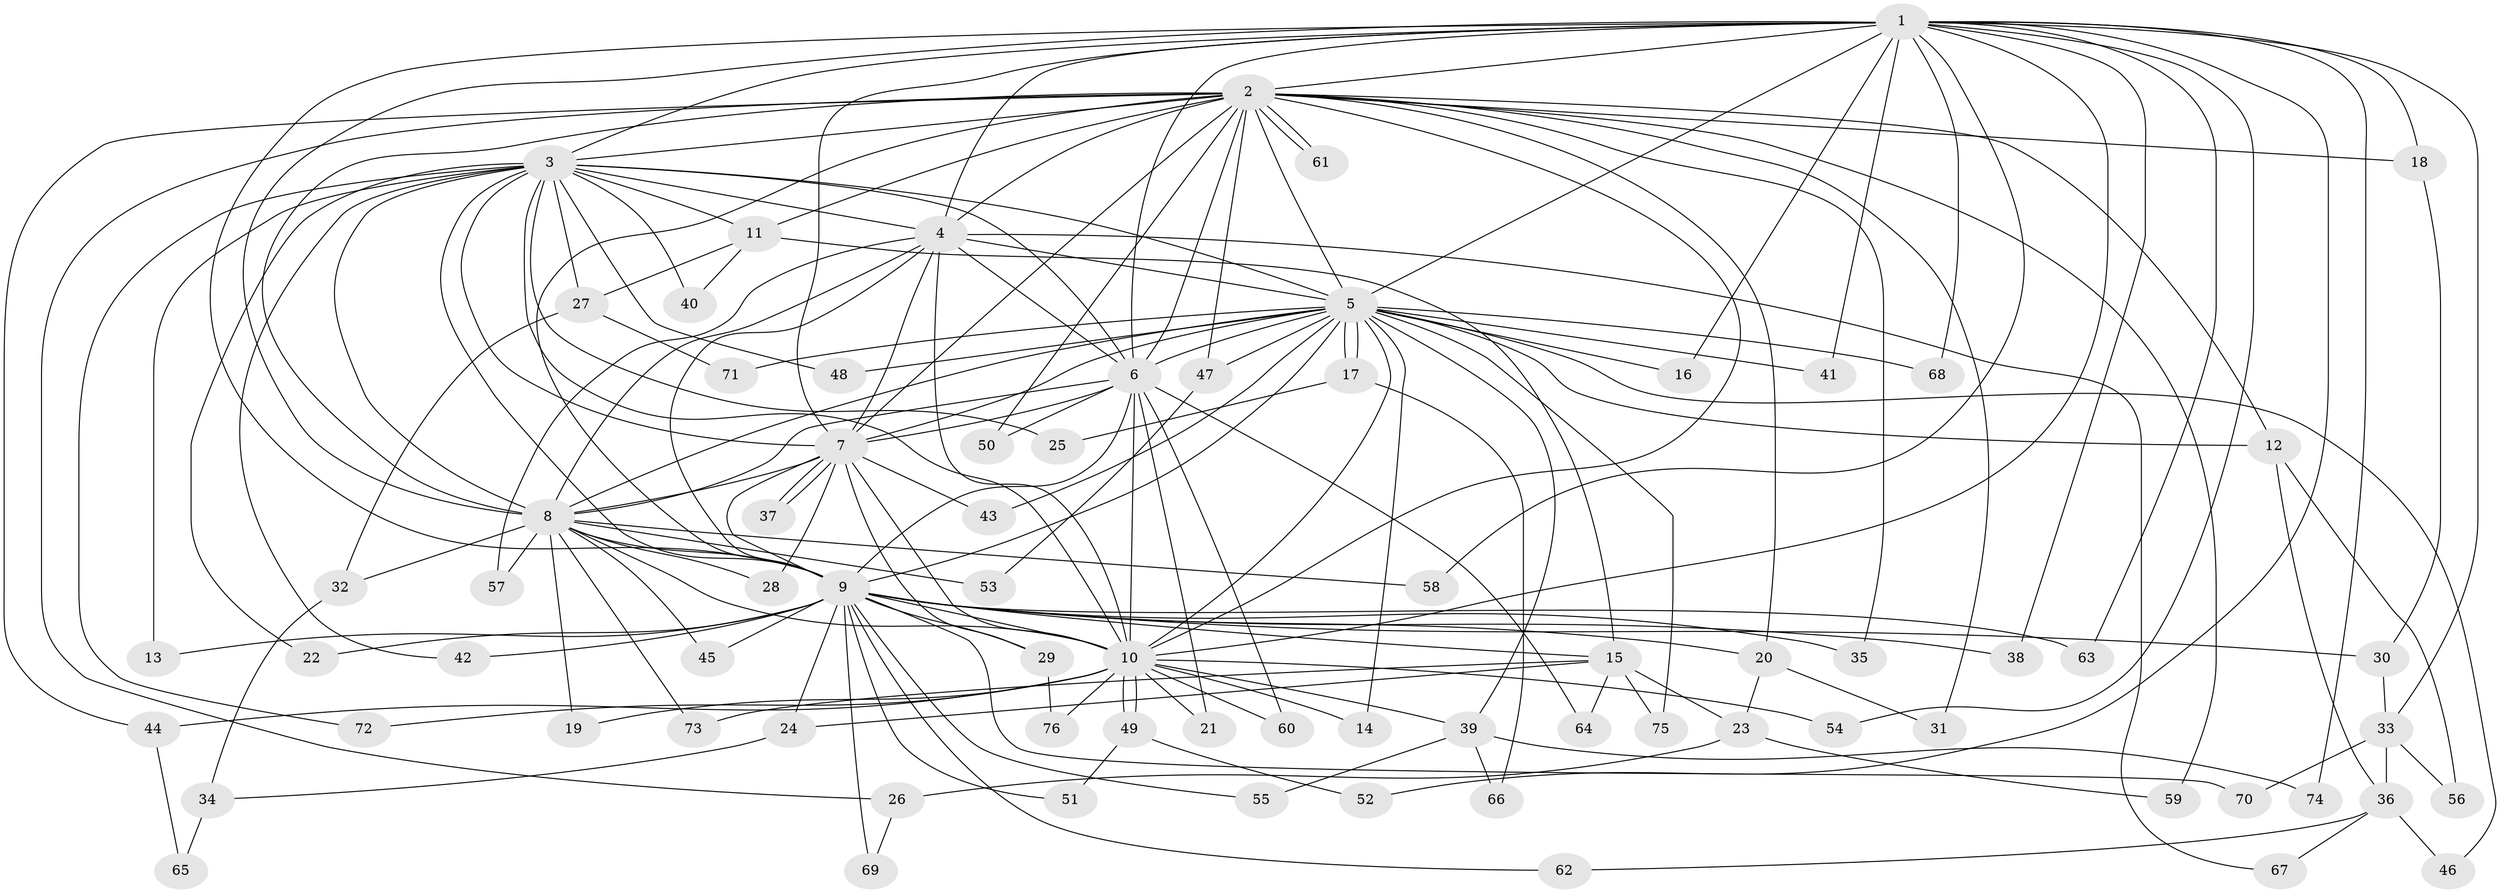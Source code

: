 // Generated by graph-tools (version 1.1) at 2025/14/03/09/25 04:14:11]
// undirected, 76 vertices, 177 edges
graph export_dot {
graph [start="1"]
  node [color=gray90,style=filled];
  1;
  2;
  3;
  4;
  5;
  6;
  7;
  8;
  9;
  10;
  11;
  12;
  13;
  14;
  15;
  16;
  17;
  18;
  19;
  20;
  21;
  22;
  23;
  24;
  25;
  26;
  27;
  28;
  29;
  30;
  31;
  32;
  33;
  34;
  35;
  36;
  37;
  38;
  39;
  40;
  41;
  42;
  43;
  44;
  45;
  46;
  47;
  48;
  49;
  50;
  51;
  52;
  53;
  54;
  55;
  56;
  57;
  58;
  59;
  60;
  61;
  62;
  63;
  64;
  65;
  66;
  67;
  68;
  69;
  70;
  71;
  72;
  73;
  74;
  75;
  76;
  1 -- 2;
  1 -- 3;
  1 -- 4;
  1 -- 5;
  1 -- 6;
  1 -- 7;
  1 -- 8;
  1 -- 9;
  1 -- 10;
  1 -- 16;
  1 -- 18;
  1 -- 33;
  1 -- 38;
  1 -- 41;
  1 -- 52;
  1 -- 54;
  1 -- 58;
  1 -- 63;
  1 -- 68;
  1 -- 74;
  2 -- 3;
  2 -- 4;
  2 -- 5;
  2 -- 6;
  2 -- 7;
  2 -- 8;
  2 -- 9;
  2 -- 10;
  2 -- 11;
  2 -- 12;
  2 -- 18;
  2 -- 20;
  2 -- 26;
  2 -- 31;
  2 -- 35;
  2 -- 44;
  2 -- 47;
  2 -- 50;
  2 -- 59;
  2 -- 61;
  2 -- 61;
  3 -- 4;
  3 -- 5;
  3 -- 6;
  3 -- 7;
  3 -- 8;
  3 -- 9;
  3 -- 10;
  3 -- 11;
  3 -- 13;
  3 -- 22;
  3 -- 25;
  3 -- 27;
  3 -- 40;
  3 -- 42;
  3 -- 48;
  3 -- 72;
  4 -- 5;
  4 -- 6;
  4 -- 7;
  4 -- 8;
  4 -- 9;
  4 -- 10;
  4 -- 57;
  4 -- 67;
  5 -- 6;
  5 -- 7;
  5 -- 8;
  5 -- 9;
  5 -- 10;
  5 -- 12;
  5 -- 14;
  5 -- 16;
  5 -- 17;
  5 -- 17;
  5 -- 39;
  5 -- 41;
  5 -- 43;
  5 -- 46;
  5 -- 47;
  5 -- 48;
  5 -- 68;
  5 -- 71;
  5 -- 75;
  6 -- 7;
  6 -- 8;
  6 -- 9;
  6 -- 10;
  6 -- 21;
  6 -- 50;
  6 -- 60;
  6 -- 64;
  7 -- 8;
  7 -- 9;
  7 -- 10;
  7 -- 28;
  7 -- 29;
  7 -- 37;
  7 -- 37;
  7 -- 43;
  8 -- 9;
  8 -- 10;
  8 -- 19;
  8 -- 28;
  8 -- 32;
  8 -- 45;
  8 -- 53;
  8 -- 57;
  8 -- 58;
  8 -- 73;
  9 -- 10;
  9 -- 13;
  9 -- 15;
  9 -- 20;
  9 -- 22;
  9 -- 24;
  9 -- 29;
  9 -- 30;
  9 -- 35;
  9 -- 38;
  9 -- 42;
  9 -- 45;
  9 -- 51;
  9 -- 55;
  9 -- 62;
  9 -- 63;
  9 -- 69;
  9 -- 70;
  10 -- 14;
  10 -- 19;
  10 -- 21;
  10 -- 39;
  10 -- 44;
  10 -- 49;
  10 -- 49;
  10 -- 54;
  10 -- 60;
  10 -- 72;
  10 -- 76;
  11 -- 15;
  11 -- 27;
  11 -- 40;
  12 -- 36;
  12 -- 56;
  15 -- 23;
  15 -- 24;
  15 -- 64;
  15 -- 73;
  15 -- 75;
  17 -- 25;
  17 -- 66;
  18 -- 30;
  20 -- 23;
  20 -- 31;
  23 -- 26;
  23 -- 59;
  24 -- 34;
  26 -- 69;
  27 -- 32;
  27 -- 71;
  29 -- 76;
  30 -- 33;
  32 -- 34;
  33 -- 36;
  33 -- 56;
  33 -- 70;
  34 -- 65;
  36 -- 46;
  36 -- 62;
  36 -- 67;
  39 -- 55;
  39 -- 66;
  39 -- 74;
  44 -- 65;
  47 -- 53;
  49 -- 51;
  49 -- 52;
}
